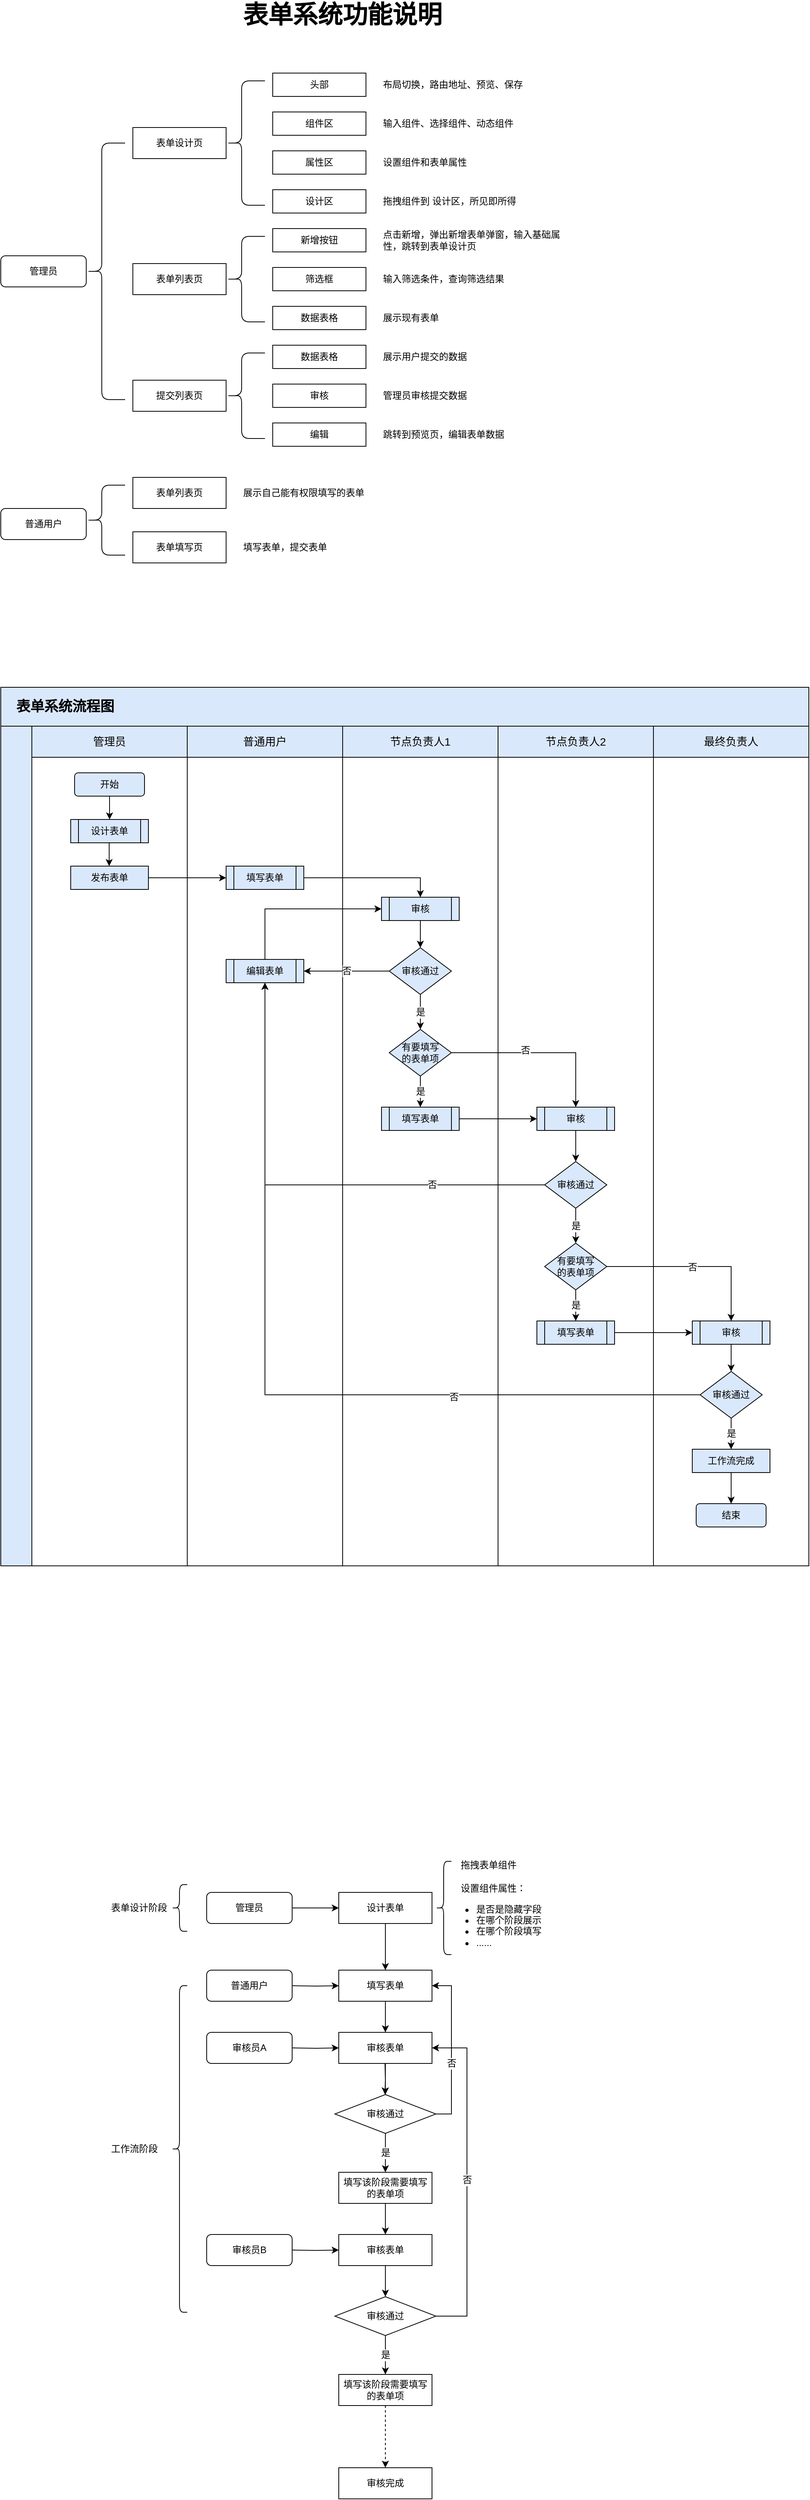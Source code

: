<mxfile version="17.4.5" type="github">
  <diagram id="kgpKYQtTHZ0yAKxKKP6v" name="Page-1">
    <mxGraphModel dx="1038" dy="547" grid="1" gridSize="10" guides="1" tooltips="1" connect="1" arrows="1" fold="1" page="1" pageScale="1" pageWidth="1100" pageHeight="1100" math="0" shadow="0">
      <root>
        <mxCell id="0" />
        <mxCell id="1" parent="0" />
        <mxCell id="IboOVLr7oUpnxhzywGf7-25" value="管理员" style="rounded=1;whiteSpace=wrap;html=1;sketch=0;" parent="1" vertex="1">
          <mxGeometry x="40" y="355" width="110" height="40" as="geometry" />
        </mxCell>
        <mxCell id="IboOVLr7oUpnxhzywGf7-26" value="" style="shape=curlyBracket;whiteSpace=wrap;html=1;rounded=1;sketch=0;size=0.4;" parent="1" vertex="1">
          <mxGeometry x="150" y="210" width="50" height="330" as="geometry" />
        </mxCell>
        <mxCell id="IboOVLr7oUpnxhzywGf7-28" value="表单设计页" style="rounded=0;whiteSpace=wrap;html=1;sketch=0;" parent="1" vertex="1">
          <mxGeometry x="210" y="190" width="120" height="40" as="geometry" />
        </mxCell>
        <mxCell id="IboOVLr7oUpnxhzywGf7-31" value="" style="shape=curlyBracket;whiteSpace=wrap;html=1;rounded=1;sketch=0;size=0.4;" parent="1" vertex="1">
          <mxGeometry x="330" y="130" width="50" height="160" as="geometry" />
        </mxCell>
        <mxCell id="IboOVLr7oUpnxhzywGf7-35" value="头部" style="rounded=0;whiteSpace=wrap;html=1;sketch=0;" parent="1" vertex="1">
          <mxGeometry x="390" y="120" width="120" height="30" as="geometry" />
        </mxCell>
        <mxCell id="IboOVLr7oUpnxhzywGf7-36" value="组件区" style="rounded=0;whiteSpace=wrap;html=1;sketch=0;" parent="1" vertex="1">
          <mxGeometry x="390" y="170" width="120" height="30" as="geometry" />
        </mxCell>
        <mxCell id="IboOVLr7oUpnxhzywGf7-37" value="属性区" style="rounded=0;whiteSpace=wrap;html=1;sketch=0;" parent="1" vertex="1">
          <mxGeometry x="390" y="220" width="120" height="30" as="geometry" />
        </mxCell>
        <mxCell id="IboOVLr7oUpnxhzywGf7-38" value="设计区" style="rounded=0;whiteSpace=wrap;html=1;sketch=0;" parent="1" vertex="1">
          <mxGeometry x="390" y="270" width="120" height="30" as="geometry" />
        </mxCell>
        <mxCell id="IboOVLr7oUpnxhzywGf7-39" value="布局切换，路由地址、预览、保存" style="text;html=1;strokeColor=none;fillColor=none;align=left;verticalAlign=middle;whiteSpace=wrap;rounded=0;sketch=0;" parent="1" vertex="1">
          <mxGeometry x="530" y="120" width="250" height="30" as="geometry" />
        </mxCell>
        <mxCell id="IboOVLr7oUpnxhzywGf7-40" value="输入组件、选择组件、动态组件" style="text;html=1;strokeColor=none;fillColor=none;align=left;verticalAlign=middle;whiteSpace=wrap;rounded=0;sketch=0;" parent="1" vertex="1">
          <mxGeometry x="530" y="170" width="250" height="30" as="geometry" />
        </mxCell>
        <mxCell id="IboOVLr7oUpnxhzywGf7-41" value="设置组件和表单属性" style="text;html=1;strokeColor=none;fillColor=none;align=left;verticalAlign=middle;whiteSpace=wrap;rounded=0;sketch=0;" parent="1" vertex="1">
          <mxGeometry x="530" y="220" width="250" height="30" as="geometry" />
        </mxCell>
        <mxCell id="IboOVLr7oUpnxhzywGf7-42" value="拖拽组件到 设计区，所见即所得" style="text;html=1;strokeColor=none;fillColor=none;align=left;verticalAlign=middle;whiteSpace=wrap;rounded=0;sketch=0;" parent="1" vertex="1">
          <mxGeometry x="530" y="270" width="250" height="30" as="geometry" />
        </mxCell>
        <mxCell id="IboOVLr7oUpnxhzywGf7-43" value="表单列表页" style="rounded=0;whiteSpace=wrap;html=1;sketch=0;" parent="1" vertex="1">
          <mxGeometry x="210" y="365" width="120" height="40" as="geometry" />
        </mxCell>
        <mxCell id="IboOVLr7oUpnxhzywGf7-44" value="" style="shape=curlyBracket;whiteSpace=wrap;html=1;rounded=1;sketch=0;size=0.4;" parent="1" vertex="1">
          <mxGeometry x="330" y="330" width="50" height="110" as="geometry" />
        </mxCell>
        <mxCell id="IboOVLr7oUpnxhzywGf7-45" value="新增按钮" style="rounded=0;whiteSpace=wrap;html=1;sketch=0;" parent="1" vertex="1">
          <mxGeometry x="390" y="320" width="120" height="30" as="geometry" />
        </mxCell>
        <mxCell id="IboOVLr7oUpnxhzywGf7-46" value="筛选框" style="rounded=0;whiteSpace=wrap;html=1;sketch=0;" parent="1" vertex="1">
          <mxGeometry x="390" y="370" width="120" height="30" as="geometry" />
        </mxCell>
        <mxCell id="IboOVLr7oUpnxhzywGf7-47" value="数据表格" style="rounded=0;whiteSpace=wrap;html=1;sketch=0;" parent="1" vertex="1">
          <mxGeometry x="390" y="420" width="120" height="30" as="geometry" />
        </mxCell>
        <mxCell id="IboOVLr7oUpnxhzywGf7-50" value="点击新增，弹出新增表单弹窗，输入基础属性，跳转到表单设计页" style="text;html=1;strokeColor=none;fillColor=none;align=left;verticalAlign=middle;whiteSpace=wrap;rounded=0;sketch=0;" parent="1" vertex="1">
          <mxGeometry x="530" y="320" width="250" height="30" as="geometry" />
        </mxCell>
        <mxCell id="IboOVLr7oUpnxhzywGf7-51" value="输入筛选条件，查询筛选结果" style="text;html=1;strokeColor=none;fillColor=none;align=left;verticalAlign=middle;whiteSpace=wrap;rounded=0;sketch=0;" parent="1" vertex="1">
          <mxGeometry x="530" y="370" width="250" height="30" as="geometry" />
        </mxCell>
        <mxCell id="IboOVLr7oUpnxhzywGf7-52" value="展示现有表单" style="text;html=1;strokeColor=none;fillColor=none;align=left;verticalAlign=middle;whiteSpace=wrap;rounded=0;sketch=0;" parent="1" vertex="1">
          <mxGeometry x="530" y="420" width="250" height="30" as="geometry" />
        </mxCell>
        <mxCell id="IboOVLr7oUpnxhzywGf7-53" value="提交列表页" style="rounded=0;whiteSpace=wrap;html=1;sketch=0;" parent="1" vertex="1">
          <mxGeometry x="210" y="515" width="120" height="40" as="geometry" />
        </mxCell>
        <mxCell id="IboOVLr7oUpnxhzywGf7-54" value="" style="shape=curlyBracket;whiteSpace=wrap;html=1;rounded=1;sketch=0;size=0.4;" parent="1" vertex="1">
          <mxGeometry x="330" y="480" width="50" height="110" as="geometry" />
        </mxCell>
        <mxCell id="IboOVLr7oUpnxhzywGf7-55" value="数据表格" style="rounded=0;whiteSpace=wrap;html=1;sketch=0;" parent="1" vertex="1">
          <mxGeometry x="390" y="470" width="120" height="30" as="geometry" />
        </mxCell>
        <mxCell id="IboOVLr7oUpnxhzywGf7-56" value="审核" style="rounded=0;whiteSpace=wrap;html=1;sketch=0;" parent="1" vertex="1">
          <mxGeometry x="390" y="520" width="120" height="30" as="geometry" />
        </mxCell>
        <mxCell id="IboOVLr7oUpnxhzywGf7-57" value="编辑" style="rounded=0;whiteSpace=wrap;html=1;sketch=0;" parent="1" vertex="1">
          <mxGeometry x="390" y="570" width="120" height="30" as="geometry" />
        </mxCell>
        <mxCell id="IboOVLr7oUpnxhzywGf7-59" value="展示用户提交的数据" style="text;html=1;strokeColor=none;fillColor=none;align=left;verticalAlign=middle;whiteSpace=wrap;rounded=0;sketch=0;" parent="1" vertex="1">
          <mxGeometry x="530" y="470" width="250" height="30" as="geometry" />
        </mxCell>
        <mxCell id="IboOVLr7oUpnxhzywGf7-60" value="管理员审核提交数据" style="text;html=1;strokeColor=none;fillColor=none;align=left;verticalAlign=middle;whiteSpace=wrap;rounded=0;sketch=0;" parent="1" vertex="1">
          <mxGeometry x="530" y="520" width="250" height="30" as="geometry" />
        </mxCell>
        <mxCell id="IboOVLr7oUpnxhzywGf7-61" value="跳转到预览页，编辑表单数据" style="text;html=1;strokeColor=none;fillColor=none;align=left;verticalAlign=middle;whiteSpace=wrap;rounded=0;sketch=0;" parent="1" vertex="1">
          <mxGeometry x="530" y="570" width="250" height="30" as="geometry" />
        </mxCell>
        <mxCell id="IboOVLr7oUpnxhzywGf7-64" value="普通用户" style="rounded=1;whiteSpace=wrap;html=1;sketch=0;" parent="1" vertex="1">
          <mxGeometry x="40" y="680" width="110" height="40" as="geometry" />
        </mxCell>
        <mxCell id="IboOVLr7oUpnxhzywGf7-65" value="" style="shape=curlyBracket;whiteSpace=wrap;html=1;rounded=1;sketch=0;size=0.4;" parent="1" vertex="1">
          <mxGeometry x="150" y="650" width="50" height="90" as="geometry" />
        </mxCell>
        <mxCell id="IboOVLr7oUpnxhzywGf7-66" value="表单列表页" style="rounded=0;whiteSpace=wrap;html=1;sketch=0;" parent="1" vertex="1">
          <mxGeometry x="210" y="640" width="120" height="40" as="geometry" />
        </mxCell>
        <mxCell id="IboOVLr7oUpnxhzywGf7-72" value="展示自己能有权限填写的表单" style="text;html=1;strokeColor=none;fillColor=none;align=left;verticalAlign=middle;whiteSpace=wrap;rounded=0;sketch=0;" parent="1" vertex="1">
          <mxGeometry x="350" y="645" width="250" height="30" as="geometry" />
        </mxCell>
        <mxCell id="IboOVLr7oUpnxhzywGf7-76" value="表单填写页" style="rounded=0;whiteSpace=wrap;html=1;sketch=0;" parent="1" vertex="1">
          <mxGeometry x="210" y="710" width="120" height="40" as="geometry" />
        </mxCell>
        <mxCell id="IboOVLr7oUpnxhzywGf7-83" value="填写表单，提交表单" style="text;html=1;strokeColor=none;fillColor=none;align=left;verticalAlign=middle;whiteSpace=wrap;rounded=0;sketch=0;" parent="1" vertex="1">
          <mxGeometry x="350" y="715" width="250" height="30" as="geometry" />
        </mxCell>
        <mxCell id="l4G0WWd9K2WXSb8Dgo5U-1" value="表单系统功能说明" style="text;html=1;strokeColor=none;fillColor=none;align=center;verticalAlign=middle;whiteSpace=wrap;rounded=0;fontSize=32;fontStyle=1" vertex="1" parent="1">
          <mxGeometry x="240" y="30" width="480" height="30" as="geometry" />
        </mxCell>
        <mxCell id="l4G0WWd9K2WXSb8Dgo5U-8" style="edgeStyle=orthogonalEdgeStyle;rounded=0;orthogonalLoop=1;jettySize=auto;html=1;entryX=0;entryY=0.5;entryDx=0;entryDy=0;fontSize=12;" edge="1" parent="1" source="l4G0WWd9K2WXSb8Dgo5U-3" target="l4G0WWd9K2WXSb8Dgo5U-7">
          <mxGeometry relative="1" as="geometry" />
        </mxCell>
        <mxCell id="l4G0WWd9K2WXSb8Dgo5U-3" value="管理员" style="rounded=1;whiteSpace=wrap;html=1;sketch=0;" vertex="1" parent="1">
          <mxGeometry x="305" y="2460" width="110" height="40" as="geometry" />
        </mxCell>
        <mxCell id="l4G0WWd9K2WXSb8Dgo5U-13" style="edgeStyle=orthogonalEdgeStyle;rounded=0;orthogonalLoop=1;jettySize=auto;html=1;entryX=0.5;entryY=0;entryDx=0;entryDy=0;fontSize=12;" edge="1" parent="1" source="l4G0WWd9K2WXSb8Dgo5U-7" target="l4G0WWd9K2WXSb8Dgo5U-12">
          <mxGeometry relative="1" as="geometry" />
        </mxCell>
        <mxCell id="l4G0WWd9K2WXSb8Dgo5U-7" value="&lt;span style=&quot;font-size: 12px; line-height: 1.2;&quot;&gt;设计表单&lt;/span&gt;" style="rounded=0;whiteSpace=wrap;html=1;fontSize=12;" vertex="1" parent="1">
          <mxGeometry x="475" y="2460" width="120" height="40" as="geometry" />
        </mxCell>
        <mxCell id="l4G0WWd9K2WXSb8Dgo5U-9" value="普通用户" style="rounded=1;whiteSpace=wrap;html=1;sketch=0;" vertex="1" parent="1">
          <mxGeometry x="305" y="2560" width="110" height="40" as="geometry" />
        </mxCell>
        <mxCell id="l4G0WWd9K2WXSb8Dgo5U-11" style="edgeStyle=orthogonalEdgeStyle;rounded=0;orthogonalLoop=1;jettySize=auto;html=1;entryX=0;entryY=0.5;entryDx=0;entryDy=0;fontSize=12;" edge="1" parent="1" target="l4G0WWd9K2WXSb8Dgo5U-12">
          <mxGeometry relative="1" as="geometry">
            <mxPoint x="415" y="2580" as="sourcePoint" />
          </mxGeometry>
        </mxCell>
        <mxCell id="l4G0WWd9K2WXSb8Dgo5U-12" value="&lt;span style=&quot;font-size: 12px ; line-height: 1.2&quot;&gt;填写表单&lt;/span&gt;" style="rounded=0;whiteSpace=wrap;html=1;fontSize=12;" vertex="1" parent="1">
          <mxGeometry x="475" y="2560" width="120" height="40" as="geometry" />
        </mxCell>
        <mxCell id="l4G0WWd9K2WXSb8Dgo5U-15" value="审核员A" style="rounded=1;whiteSpace=wrap;html=1;sketch=0;" vertex="1" parent="1">
          <mxGeometry x="305" y="2640" width="110" height="40" as="geometry" />
        </mxCell>
        <mxCell id="l4G0WWd9K2WXSb8Dgo5U-19" style="edgeStyle=orthogonalEdgeStyle;rounded=0;orthogonalLoop=1;jettySize=auto;html=1;entryX=0.5;entryY=0;entryDx=0;entryDy=0;fontSize=12;exitX=0.5;exitY=1;exitDx=0;exitDy=0;" edge="1" parent="1" target="l4G0WWd9K2WXSb8Dgo5U-21" source="l4G0WWd9K2WXSb8Dgo5U-12">
          <mxGeometry relative="1" as="geometry">
            <mxPoint x="535" y="2630" as="sourcePoint" />
          </mxGeometry>
        </mxCell>
        <mxCell id="l4G0WWd9K2WXSb8Dgo5U-20" style="edgeStyle=orthogonalEdgeStyle;rounded=0;orthogonalLoop=1;jettySize=auto;html=1;entryX=0;entryY=0.5;entryDx=0;entryDy=0;fontSize=12;" edge="1" parent="1" target="l4G0WWd9K2WXSb8Dgo5U-21">
          <mxGeometry relative="1" as="geometry">
            <mxPoint x="415" y="2660" as="sourcePoint" />
          </mxGeometry>
        </mxCell>
        <mxCell id="l4G0WWd9K2WXSb8Dgo5U-40" style="edgeStyle=orthogonalEdgeStyle;rounded=0;sketch=0;jumpStyle=none;orthogonalLoop=1;jettySize=auto;html=1;exitX=0.5;exitY=1;exitDx=0;exitDy=0;entryX=0.5;entryY=0;entryDx=0;entryDy=0;shadow=0;fontSize=12;" edge="1" parent="1" source="l4G0WWd9K2WXSb8Dgo5U-21" target="l4G0WWd9K2WXSb8Dgo5U-39">
          <mxGeometry relative="1" as="geometry" />
        </mxCell>
        <mxCell id="l4G0WWd9K2WXSb8Dgo5U-21" value="&lt;span style=&quot;font-size: 12px ; line-height: 1.2&quot;&gt;审核表单&lt;/span&gt;" style="rounded=0;whiteSpace=wrap;html=1;fontSize=12;" vertex="1" parent="1">
          <mxGeometry x="475" y="2640" width="120" height="40" as="geometry" />
        </mxCell>
        <mxCell id="l4G0WWd9K2WXSb8Dgo5U-22" value="审核员B" style="rounded=1;whiteSpace=wrap;html=1;sketch=0;" vertex="1" parent="1">
          <mxGeometry x="305" y="2900" width="110" height="40" as="geometry" />
        </mxCell>
        <mxCell id="l4G0WWd9K2WXSb8Dgo5U-24" style="edgeStyle=orthogonalEdgeStyle;rounded=0;orthogonalLoop=1;jettySize=auto;html=1;entryX=0;entryY=0.5;entryDx=0;entryDy=0;fontSize=12;" edge="1" parent="1" target="l4G0WWd9K2WXSb8Dgo5U-25">
          <mxGeometry relative="1" as="geometry">
            <mxPoint x="415" y="2920" as="sourcePoint" />
          </mxGeometry>
        </mxCell>
        <mxCell id="l4G0WWd9K2WXSb8Dgo5U-26" style="edgeStyle=orthogonalEdgeStyle;orthogonalLoop=1;jettySize=auto;html=1;fontSize=12;jumpStyle=none;rounded=0;sketch=0;shadow=0;dashed=1;exitX=0.5;exitY=1;exitDx=0;exitDy=0;" edge="1" parent="1" source="l4G0WWd9K2WXSb8Dgo5U-57">
          <mxGeometry relative="1" as="geometry">
            <mxPoint x="535" y="3200" as="targetPoint" />
            <mxPoint x="535" y="3120" as="sourcePoint" />
          </mxGeometry>
        </mxCell>
        <mxCell id="l4G0WWd9K2WXSb8Dgo5U-25" value="&lt;span style=&quot;font-size: 12px ; line-height: 1.2&quot;&gt;审核表单&lt;/span&gt;" style="rounded=0;whiteSpace=wrap;html=1;fontSize=12;" vertex="1" parent="1">
          <mxGeometry x="475" y="2900" width="120" height="40" as="geometry" />
        </mxCell>
        <mxCell id="l4G0WWd9K2WXSb8Dgo5U-27" value="审核完成" style="rounded=0;whiteSpace=wrap;html=1;fontSize=12;" vertex="1" parent="1">
          <mxGeometry x="475" y="3200" width="120" height="40" as="geometry" />
        </mxCell>
        <mxCell id="l4G0WWd9K2WXSb8Dgo5U-29" value="" style="shape=curlyBracket;whiteSpace=wrap;html=1;rounded=1;fontSize=12;" vertex="1" parent="1">
          <mxGeometry x="600" y="2420" width="20" height="120" as="geometry" />
        </mxCell>
        <mxCell id="l4G0WWd9K2WXSb8Dgo5U-30" value="拖拽表单组件" style="text;html=1;strokeColor=none;fillColor=none;align=left;verticalAlign=middle;whiteSpace=wrap;rounded=0;fontSize=12;" vertex="1" parent="1">
          <mxGeometry x="630" y="2410" width="110" height="30" as="geometry" />
        </mxCell>
        <mxCell id="l4G0WWd9K2WXSb8Dgo5U-31" value="设置组件属性：" style="text;html=1;strokeColor=none;fillColor=none;align=left;verticalAlign=middle;whiteSpace=wrap;rounded=0;fontSize=12;" vertex="1" parent="1">
          <mxGeometry x="630" y="2440" width="110" height="30" as="geometry" />
        </mxCell>
        <mxCell id="l4G0WWd9K2WXSb8Dgo5U-32" value="&lt;ul&gt;&lt;li&gt;是否是隐藏字段&lt;/li&gt;&lt;li&gt;在哪个阶段展示&lt;/li&gt;&lt;li&gt;在哪个阶段填写&lt;/li&gt;&lt;li&gt;......&lt;/li&gt;&lt;/ul&gt;" style="text;strokeColor=none;fillColor=none;html=1;whiteSpace=wrap;verticalAlign=middle;overflow=hidden;fontSize=12;align=left;" vertex="1" parent="1">
          <mxGeometry x="610" y="2460" width="140" height="80" as="geometry" />
        </mxCell>
        <mxCell id="l4G0WWd9K2WXSb8Dgo5U-33" value="" style="shape=curlyBracket;whiteSpace=wrap;html=1;rounded=1;fontSize=12;" vertex="1" parent="1">
          <mxGeometry x="260" y="2450" width="20" height="60" as="geometry" />
        </mxCell>
        <mxCell id="l4G0WWd9K2WXSb8Dgo5U-34" value="表单设计阶段" style="text;html=1;strokeColor=none;fillColor=none;align=left;verticalAlign=middle;whiteSpace=wrap;rounded=0;fontSize=12;" vertex="1" parent="1">
          <mxGeometry x="180" y="2465" width="90" height="30" as="geometry" />
        </mxCell>
        <mxCell id="l4G0WWd9K2WXSb8Dgo5U-35" value="" style="shape=curlyBracket;whiteSpace=wrap;html=1;rounded=1;fontSize=12;" vertex="1" parent="1">
          <mxGeometry x="260" y="2580" width="20" height="420" as="geometry" />
        </mxCell>
        <mxCell id="l4G0WWd9K2WXSb8Dgo5U-37" value="工作流阶段" style="text;html=1;strokeColor=none;fillColor=none;align=left;verticalAlign=middle;whiteSpace=wrap;rounded=0;fontSize=12;" vertex="1" parent="1">
          <mxGeometry x="180" y="2775" width="90" height="30" as="geometry" />
        </mxCell>
        <mxCell id="l4G0WWd9K2WXSb8Dgo5U-52" value="是" style="edgeStyle=orthogonalEdgeStyle;rounded=0;sketch=0;jumpStyle=none;orthogonalLoop=1;jettySize=auto;html=1;exitX=0.5;exitY=1;exitDx=0;exitDy=0;entryX=0.5;entryY=0;entryDx=0;entryDy=0;shadow=0;fontSize=12;" edge="1" parent="1" source="l4G0WWd9K2WXSb8Dgo5U-39" target="l4G0WWd9K2WXSb8Dgo5U-43">
          <mxGeometry relative="1" as="geometry" />
        </mxCell>
        <mxCell id="l4G0WWd9K2WXSb8Dgo5U-39" value="审核通过" style="rhombus;whiteSpace=wrap;html=1;fontSize=12;" vertex="1" parent="1">
          <mxGeometry x="470" y="2720" width="130" height="50" as="geometry" />
        </mxCell>
        <mxCell id="l4G0WWd9K2WXSb8Dgo5U-60" style="edgeStyle=orthogonalEdgeStyle;rounded=0;sketch=0;jumpStyle=none;orthogonalLoop=1;jettySize=auto;html=1;entryX=0.5;entryY=0;entryDx=0;entryDy=0;shadow=0;fontSize=12;" edge="1" parent="1" source="l4G0WWd9K2WXSb8Dgo5U-43" target="l4G0WWd9K2WXSb8Dgo5U-25">
          <mxGeometry relative="1" as="geometry" />
        </mxCell>
        <mxCell id="l4G0WWd9K2WXSb8Dgo5U-43" value="&lt;span style=&quot;font-size: 12px ; line-height: 1.2&quot;&gt;填写该阶段需要填写的表单项&lt;/span&gt;" style="rounded=0;whiteSpace=wrap;html=1;fontSize=12;" vertex="1" parent="1">
          <mxGeometry x="475" y="2820" width="120" height="40" as="geometry" />
        </mxCell>
        <mxCell id="l4G0WWd9K2WXSb8Dgo5U-53" value="否" style="edgeStyle=orthogonalEdgeStyle;rounded=0;sketch=0;jumpStyle=none;orthogonalLoop=1;jettySize=auto;html=1;exitX=1;exitY=0.5;exitDx=0;exitDy=0;entryX=1;entryY=0.5;entryDx=0;entryDy=0;shadow=0;fontSize=12;" edge="1" parent="1" source="l4G0WWd9K2WXSb8Dgo5U-39" target="l4G0WWd9K2WXSb8Dgo5U-12">
          <mxGeometry x="-0.191" relative="1" as="geometry">
            <mxPoint x="629" y="2740" as="sourcePoint" />
            <mxPoint x="629" y="2775" as="targetPoint" />
            <mxPoint as="offset" />
          </mxGeometry>
        </mxCell>
        <mxCell id="l4G0WWd9K2WXSb8Dgo5U-54" style="edgeStyle=orthogonalEdgeStyle;rounded=0;sketch=0;jumpStyle=none;orthogonalLoop=1;jettySize=auto;html=1;exitX=0.5;exitY=1;exitDx=0;exitDy=0;entryX=0.5;entryY=0;entryDx=0;entryDy=0;shadow=0;fontSize=12;" edge="1" parent="1">
          <mxGeometry relative="1" as="geometry">
            <mxPoint x="534.5" y="2680" as="sourcePoint" />
            <mxPoint x="534.5" y="2720" as="targetPoint" />
          </mxGeometry>
        </mxCell>
        <mxCell id="l4G0WWd9K2WXSb8Dgo5U-55" value="是" style="edgeStyle=orthogonalEdgeStyle;rounded=0;sketch=0;jumpStyle=none;orthogonalLoop=1;jettySize=auto;html=1;exitX=0.5;exitY=1;exitDx=0;exitDy=0;entryX=0.5;entryY=0;entryDx=0;entryDy=0;shadow=0;fontSize=12;" edge="1" parent="1" source="l4G0WWd9K2WXSb8Dgo5U-56" target="l4G0WWd9K2WXSb8Dgo5U-57">
          <mxGeometry relative="1" as="geometry" />
        </mxCell>
        <mxCell id="l4G0WWd9K2WXSb8Dgo5U-56" value="审核通过" style="rhombus;whiteSpace=wrap;html=1;fontSize=12;" vertex="1" parent="1">
          <mxGeometry x="470" y="2980" width="130" height="50" as="geometry" />
        </mxCell>
        <mxCell id="l4G0WWd9K2WXSb8Dgo5U-57" value="&lt;span style=&quot;font-size: 12px ; line-height: 1.2&quot;&gt;填写该阶段需要填写的表单项&lt;/span&gt;" style="rounded=0;whiteSpace=wrap;html=1;fontSize=12;" vertex="1" parent="1">
          <mxGeometry x="475" y="3080" width="120" height="40" as="geometry" />
        </mxCell>
        <mxCell id="l4G0WWd9K2WXSb8Dgo5U-58" value="否" style="edgeStyle=orthogonalEdgeStyle;rounded=0;sketch=0;jumpStyle=none;orthogonalLoop=1;jettySize=auto;html=1;exitX=1;exitY=0.5;exitDx=0;exitDy=0;shadow=0;fontSize=12;entryX=1;entryY=0.5;entryDx=0;entryDy=0;" edge="1" parent="1" source="l4G0WWd9K2WXSb8Dgo5U-56" target="l4G0WWd9K2WXSb8Dgo5U-21">
          <mxGeometry relative="1" as="geometry">
            <mxPoint x="634" y="3040" as="sourcePoint" />
            <mxPoint x="620" y="2740" as="targetPoint" />
            <Array as="points">
              <mxPoint x="640" y="3005" />
              <mxPoint x="640" y="2660" />
            </Array>
          </mxGeometry>
        </mxCell>
        <mxCell id="l4G0WWd9K2WXSb8Dgo5U-59" style="edgeStyle=orthogonalEdgeStyle;rounded=0;sketch=0;jumpStyle=none;orthogonalLoop=1;jettySize=auto;html=1;exitX=0.5;exitY=1;exitDx=0;exitDy=0;entryX=0.5;entryY=0;entryDx=0;entryDy=0;shadow=0;fontSize=12;" edge="1" parent="1" source="l4G0WWd9K2WXSb8Dgo5U-25" target="l4G0WWd9K2WXSb8Dgo5U-56">
          <mxGeometry relative="1" as="geometry">
            <mxPoint x="539.5" y="2950" as="sourcePoint" />
            <mxPoint x="539.5" y="2990" as="targetPoint" />
          </mxGeometry>
        </mxCell>
        <mxCell id="l4G0WWd9K2WXSb8Dgo5U-65" value="" style="rounded=0;whiteSpace=wrap;html=1;fontSize=18;fillColor=#DAE8FC;" vertex="1" parent="1">
          <mxGeometry x="40" y="910" width="1040" height="50" as="geometry" />
        </mxCell>
        <mxCell id="l4G0WWd9K2WXSb8Dgo5U-66" value="" style="rounded=0;whiteSpace=wrap;html=1;fontSize=18;fillColor=#DAE8FC;" vertex="1" parent="1">
          <mxGeometry x="40" y="960" width="40" height="1080" as="geometry" />
        </mxCell>
        <mxCell id="l4G0WWd9K2WXSb8Dgo5U-67" value="" style="rounded=0;whiteSpace=wrap;html=1;fontSize=18;" vertex="1" parent="1">
          <mxGeometry x="80" y="960" width="200" height="1080" as="geometry" />
        </mxCell>
        <mxCell id="l4G0WWd9K2WXSb8Dgo5U-38" value="表单系统流程图" style="text;html=1;strokeColor=none;fillColor=none;align=left;verticalAlign=middle;whiteSpace=wrap;rounded=0;fontSize=18;fontStyle=1" vertex="1" parent="1">
          <mxGeometry x="58" y="920" width="480" height="30" as="geometry" />
        </mxCell>
        <mxCell id="l4G0WWd9K2WXSb8Dgo5U-72" value="" style="rounded=0;whiteSpace=wrap;html=1;fontSize=18;" vertex="1" parent="1">
          <mxGeometry x="280" y="960" width="200" height="1080" as="geometry" />
        </mxCell>
        <mxCell id="l4G0WWd9K2WXSb8Dgo5U-73" value="" style="rounded=0;whiteSpace=wrap;html=1;fontSize=18;" vertex="1" parent="1">
          <mxGeometry x="480" y="960" width="200" height="1080" as="geometry" />
        </mxCell>
        <mxCell id="l4G0WWd9K2WXSb8Dgo5U-74" value="" style="rounded=0;whiteSpace=wrap;html=1;fontSize=18;" vertex="1" parent="1">
          <mxGeometry x="680" y="960" width="200" height="1080" as="geometry" />
        </mxCell>
        <mxCell id="l4G0WWd9K2WXSb8Dgo5U-75" value="" style="rounded=0;whiteSpace=wrap;html=1;fontSize=18;" vertex="1" parent="1">
          <mxGeometry x="880" y="960" width="200" height="1080" as="geometry" />
        </mxCell>
        <mxCell id="l4G0WWd9K2WXSb8Dgo5U-76" value="&lt;font style=&quot;font-size: 14px&quot;&gt;管理员&lt;/font&gt;" style="rounded=0;whiteSpace=wrap;html=1;fontSize=14;fillColor=#DAE8FC;" vertex="1" parent="1">
          <mxGeometry x="80" y="960" width="200" height="40" as="geometry" />
        </mxCell>
        <mxCell id="l4G0WWd9K2WXSb8Dgo5U-81" value="&lt;font style=&quot;font-size: 14px&quot;&gt;普通用户&lt;/font&gt;" style="rounded=0;whiteSpace=wrap;html=1;fontSize=14;fillColor=#DAE8FC;" vertex="1" parent="1">
          <mxGeometry x="280" y="960" width="200" height="40" as="geometry" />
        </mxCell>
        <mxCell id="l4G0WWd9K2WXSb8Dgo5U-82" value="&lt;font style=&quot;font-size: 14px&quot;&gt;节点负责人1&lt;/font&gt;" style="rounded=0;whiteSpace=wrap;html=1;fontSize=14;fillColor=#DAE8FC;" vertex="1" parent="1">
          <mxGeometry x="480" y="960" width="200" height="40" as="geometry" />
        </mxCell>
        <mxCell id="l4G0WWd9K2WXSb8Dgo5U-83" value="节点负责人2" style="rounded=0;whiteSpace=wrap;html=1;fontSize=14;fillColor=#DAE8FC;" vertex="1" parent="1">
          <mxGeometry x="680" y="960" width="200" height="40" as="geometry" />
        </mxCell>
        <mxCell id="l4G0WWd9K2WXSb8Dgo5U-84" value="最终负责人" style="rounded=0;whiteSpace=wrap;html=1;fontSize=14;fillColor=#DAE8FC;" vertex="1" parent="1">
          <mxGeometry x="880" y="960" width="200" height="40" as="geometry" />
        </mxCell>
        <mxCell id="l4G0WWd9K2WXSb8Dgo5U-87" value="" style="edgeStyle=orthogonalEdgeStyle;rounded=0;sketch=0;jumpStyle=none;orthogonalLoop=1;jettySize=auto;html=1;shadow=0;fontSize=12;" edge="1" parent="1" source="l4G0WWd9K2WXSb8Dgo5U-85">
          <mxGeometry relative="1" as="geometry">
            <mxPoint x="180" y="1080" as="targetPoint" />
          </mxGeometry>
        </mxCell>
        <mxCell id="l4G0WWd9K2WXSb8Dgo5U-85" value="&lt;font style=&quot;font-size: 12px&quot;&gt;开始&lt;/font&gt;" style="rounded=1;whiteSpace=wrap;html=1;fontSize=12;fillColor=#DAE8FC;" vertex="1" parent="1">
          <mxGeometry x="135" y="1020" width="90" height="30" as="geometry" />
        </mxCell>
        <mxCell id="l4G0WWd9K2WXSb8Dgo5U-94" style="edgeStyle=orthogonalEdgeStyle;rounded=0;sketch=0;jumpStyle=none;orthogonalLoop=1;jettySize=auto;html=1;exitX=1;exitY=0.5;exitDx=0;exitDy=0;entryX=0;entryY=0.5;entryDx=0;entryDy=0;shadow=0;fontSize=12;" edge="1" parent="1" source="l4G0WWd9K2WXSb8Dgo5U-89" target="l4G0WWd9K2WXSb8Dgo5U-93">
          <mxGeometry relative="1" as="geometry" />
        </mxCell>
        <mxCell id="l4G0WWd9K2WXSb8Dgo5U-89" value="发布表单" style="rounded=0;whiteSpace=wrap;html=1;fontSize=12;fillColor=#DAE8FC;" vertex="1" parent="1">
          <mxGeometry x="130" y="1140" width="100" height="30" as="geometry" />
        </mxCell>
        <mxCell id="l4G0WWd9K2WXSb8Dgo5U-90" value="" style="edgeStyle=orthogonalEdgeStyle;rounded=0;sketch=0;jumpStyle=none;orthogonalLoop=1;jettySize=auto;html=1;shadow=0;fontSize=12;" edge="1" parent="1">
          <mxGeometry relative="1" as="geometry">
            <mxPoint x="179.5" y="1110" as="sourcePoint" />
            <mxPoint x="179.5" y="1140" as="targetPoint" />
          </mxGeometry>
        </mxCell>
        <mxCell id="l4G0WWd9K2WXSb8Dgo5U-92" value="&lt;span&gt;设计表单&lt;/span&gt;" style="shape=process;whiteSpace=wrap;html=1;backgroundOutline=1;fontSize=12;fillColor=#DAE8FC;" vertex="1" parent="1">
          <mxGeometry x="130" y="1080" width="100" height="30" as="geometry" />
        </mxCell>
        <mxCell id="l4G0WWd9K2WXSb8Dgo5U-99" style="edgeStyle=orthogonalEdgeStyle;rounded=0;sketch=0;jumpStyle=none;orthogonalLoop=1;jettySize=auto;html=1;exitX=1;exitY=0.5;exitDx=0;exitDy=0;entryX=0.5;entryY=0;entryDx=0;entryDy=0;shadow=0;fontSize=12;" edge="1" parent="1" source="l4G0WWd9K2WXSb8Dgo5U-93" target="l4G0WWd9K2WXSb8Dgo5U-95">
          <mxGeometry relative="1" as="geometry" />
        </mxCell>
        <mxCell id="l4G0WWd9K2WXSb8Dgo5U-93" value="&lt;span&gt;填写表单&lt;/span&gt;" style="shape=process;whiteSpace=wrap;html=1;backgroundOutline=1;fontSize=12;fillColor=#DAE8FC;" vertex="1" parent="1">
          <mxGeometry x="330" y="1140" width="100" height="30" as="geometry" />
        </mxCell>
        <mxCell id="l4G0WWd9K2WXSb8Dgo5U-98" style="edgeStyle=orthogonalEdgeStyle;rounded=0;sketch=0;jumpStyle=none;orthogonalLoop=1;jettySize=auto;html=1;exitX=0.5;exitY=1;exitDx=0;exitDy=0;entryX=0.5;entryY=0;entryDx=0;entryDy=0;shadow=0;fontSize=12;" edge="1" parent="1" source="l4G0WWd9K2WXSb8Dgo5U-95" target="l4G0WWd9K2WXSb8Dgo5U-97">
          <mxGeometry relative="1" as="geometry" />
        </mxCell>
        <mxCell id="l4G0WWd9K2WXSb8Dgo5U-95" value="&lt;span&gt;审核&lt;/span&gt;" style="shape=process;whiteSpace=wrap;html=1;backgroundOutline=1;fontSize=12;fillColor=#DAE8FC;" vertex="1" parent="1">
          <mxGeometry x="530" y="1180" width="100" height="30" as="geometry" />
        </mxCell>
        <mxCell id="l4G0WWd9K2WXSb8Dgo5U-101" value="否" style="edgeStyle=orthogonalEdgeStyle;rounded=0;sketch=0;jumpStyle=none;orthogonalLoop=1;jettySize=auto;html=1;exitX=0;exitY=0.5;exitDx=0;exitDy=0;entryX=1;entryY=0.5;entryDx=0;entryDy=0;shadow=0;fontSize=12;" edge="1" parent="1" source="l4G0WWd9K2WXSb8Dgo5U-97" target="l4G0WWd9K2WXSb8Dgo5U-100">
          <mxGeometry relative="1" as="geometry" />
        </mxCell>
        <mxCell id="l4G0WWd9K2WXSb8Dgo5U-104" value="是" style="edgeStyle=orthogonalEdgeStyle;rounded=0;sketch=0;jumpStyle=none;orthogonalLoop=1;jettySize=auto;html=1;exitX=0.5;exitY=1;exitDx=0;exitDy=0;entryX=0.5;entryY=0;entryDx=0;entryDy=0;shadow=0;fontSize=12;" edge="1" parent="1" source="l4G0WWd9K2WXSb8Dgo5U-97" target="l4G0WWd9K2WXSb8Dgo5U-103">
          <mxGeometry relative="1" as="geometry" />
        </mxCell>
        <mxCell id="l4G0WWd9K2WXSb8Dgo5U-97" value="审核通过" style="rhombus;whiteSpace=wrap;html=1;fontSize=12;fillColor=#DAE8FC;" vertex="1" parent="1">
          <mxGeometry x="540" y="1245" width="80" height="60" as="geometry" />
        </mxCell>
        <mxCell id="l4G0WWd9K2WXSb8Dgo5U-102" style="edgeStyle=orthogonalEdgeStyle;rounded=0;sketch=0;jumpStyle=none;orthogonalLoop=1;jettySize=auto;html=1;exitX=0.5;exitY=0;exitDx=0;exitDy=0;entryX=0;entryY=0.5;entryDx=0;entryDy=0;shadow=0;fontSize=12;" edge="1" parent="1" source="l4G0WWd9K2WXSb8Dgo5U-100" target="l4G0WWd9K2WXSb8Dgo5U-95">
          <mxGeometry relative="1" as="geometry" />
        </mxCell>
        <mxCell id="l4G0WWd9K2WXSb8Dgo5U-100" value="&lt;span&gt;编辑表单&lt;/span&gt;" style="shape=process;whiteSpace=wrap;html=1;backgroundOutline=1;fontSize=12;fillColor=#DAE8FC;" vertex="1" parent="1">
          <mxGeometry x="330" y="1260" width="100" height="30" as="geometry" />
        </mxCell>
        <mxCell id="l4G0WWd9K2WXSb8Dgo5U-106" value="是" style="edgeStyle=orthogonalEdgeStyle;rounded=0;sketch=0;jumpStyle=none;orthogonalLoop=1;jettySize=auto;html=1;exitX=0.5;exitY=1;exitDx=0;exitDy=0;entryX=0.5;entryY=0;entryDx=0;entryDy=0;shadow=0;fontSize=12;" edge="1" parent="1" source="l4G0WWd9K2WXSb8Dgo5U-103" target="l4G0WWd9K2WXSb8Dgo5U-105">
          <mxGeometry relative="1" as="geometry" />
        </mxCell>
        <mxCell id="l4G0WWd9K2WXSb8Dgo5U-110" style="edgeStyle=orthogonalEdgeStyle;rounded=0;sketch=0;jumpStyle=none;orthogonalLoop=1;jettySize=auto;html=1;exitX=1;exitY=0.5;exitDx=0;exitDy=0;entryX=0.5;entryY=0;entryDx=0;entryDy=0;shadow=0;fontSize=12;" edge="1" parent="1" source="l4G0WWd9K2WXSb8Dgo5U-103" target="l4G0WWd9K2WXSb8Dgo5U-108">
          <mxGeometry relative="1" as="geometry" />
        </mxCell>
        <mxCell id="l4G0WWd9K2WXSb8Dgo5U-111" value="否" style="edgeLabel;html=1;align=center;verticalAlign=middle;resizable=0;points=[];fontSize=12;" vertex="1" connectable="0" parent="l4G0WWd9K2WXSb8Dgo5U-110">
          <mxGeometry x="-0.179" y="3" relative="1" as="geometry">
            <mxPoint as="offset" />
          </mxGeometry>
        </mxCell>
        <mxCell id="l4G0WWd9K2WXSb8Dgo5U-103" value="有要填写&lt;br&gt;的表单项" style="rhombus;whiteSpace=wrap;html=1;fontSize=12;fillColor=#DAE8FC;" vertex="1" parent="1">
          <mxGeometry x="540" y="1350" width="80" height="60" as="geometry" />
        </mxCell>
        <mxCell id="l4G0WWd9K2WXSb8Dgo5U-109" style="edgeStyle=orthogonalEdgeStyle;rounded=0;sketch=0;jumpStyle=none;orthogonalLoop=1;jettySize=auto;html=1;exitX=1;exitY=0.5;exitDx=0;exitDy=0;entryX=0;entryY=0.5;entryDx=0;entryDy=0;shadow=0;fontSize=12;" edge="1" parent="1" source="l4G0WWd9K2WXSb8Dgo5U-105" target="l4G0WWd9K2WXSb8Dgo5U-108">
          <mxGeometry relative="1" as="geometry" />
        </mxCell>
        <mxCell id="l4G0WWd9K2WXSb8Dgo5U-105" value="&lt;span&gt;填写表单&lt;/span&gt;" style="shape=process;whiteSpace=wrap;html=1;backgroundOutline=1;fontSize=12;fillColor=#DAE8FC;" vertex="1" parent="1">
          <mxGeometry x="530" y="1450" width="100" height="30" as="geometry" />
        </mxCell>
        <mxCell id="l4G0WWd9K2WXSb8Dgo5U-115" style="edgeStyle=orthogonalEdgeStyle;rounded=0;sketch=0;jumpStyle=none;orthogonalLoop=1;jettySize=auto;html=1;exitX=0.5;exitY=1;exitDx=0;exitDy=0;entryX=0.5;entryY=0;entryDx=0;entryDy=0;shadow=0;fontSize=12;" edge="1" parent="1" source="l4G0WWd9K2WXSb8Dgo5U-108" target="l4G0WWd9K2WXSb8Dgo5U-112">
          <mxGeometry relative="1" as="geometry" />
        </mxCell>
        <mxCell id="l4G0WWd9K2WXSb8Dgo5U-108" value="&lt;span&gt;审核&lt;/span&gt;" style="shape=process;whiteSpace=wrap;html=1;backgroundOutline=1;fontSize=12;fillColor=#DAE8FC;" vertex="1" parent="1">
          <mxGeometry x="730" y="1450" width="100" height="30" as="geometry" />
        </mxCell>
        <mxCell id="l4G0WWd9K2WXSb8Dgo5U-116" value="是" style="edgeStyle=orthogonalEdgeStyle;rounded=0;sketch=0;jumpStyle=none;orthogonalLoop=1;jettySize=auto;html=1;exitX=0.5;exitY=1;exitDx=0;exitDy=0;entryX=0.5;entryY=0;entryDx=0;entryDy=0;shadow=0;fontSize=12;" edge="1" parent="1" source="l4G0WWd9K2WXSb8Dgo5U-112" target="l4G0WWd9K2WXSb8Dgo5U-113">
          <mxGeometry relative="1" as="geometry" />
        </mxCell>
        <mxCell id="l4G0WWd9K2WXSb8Dgo5U-118" style="edgeStyle=orthogonalEdgeStyle;rounded=0;sketch=0;jumpStyle=none;orthogonalLoop=1;jettySize=auto;html=1;exitX=0;exitY=0.5;exitDx=0;exitDy=0;entryX=0.5;entryY=1;entryDx=0;entryDy=0;shadow=0;fontSize=12;" edge="1" parent="1" source="l4G0WWd9K2WXSb8Dgo5U-112" target="l4G0WWd9K2WXSb8Dgo5U-100">
          <mxGeometry relative="1" as="geometry" />
        </mxCell>
        <mxCell id="l4G0WWd9K2WXSb8Dgo5U-119" value="否" style="edgeLabel;html=1;align=center;verticalAlign=middle;resizable=0;points=[];fontSize=12;" vertex="1" connectable="0" parent="l4G0WWd9K2WXSb8Dgo5U-118">
          <mxGeometry x="-0.533" relative="1" as="geometry">
            <mxPoint as="offset" />
          </mxGeometry>
        </mxCell>
        <mxCell id="l4G0WWd9K2WXSb8Dgo5U-112" value="审核通过" style="rhombus;whiteSpace=wrap;html=1;fontSize=12;fillColor=#DAE8FC;" vertex="1" parent="1">
          <mxGeometry x="740" y="1520" width="80" height="60" as="geometry" />
        </mxCell>
        <mxCell id="l4G0WWd9K2WXSb8Dgo5U-117" value="是" style="edgeStyle=orthogonalEdgeStyle;rounded=0;sketch=0;jumpStyle=none;orthogonalLoop=1;jettySize=auto;html=1;exitX=0.5;exitY=1;exitDx=0;exitDy=0;entryX=0.5;entryY=0;entryDx=0;entryDy=0;shadow=0;fontSize=12;" edge="1" parent="1" source="l4G0WWd9K2WXSb8Dgo5U-113" target="l4G0WWd9K2WXSb8Dgo5U-114">
          <mxGeometry relative="1" as="geometry" />
        </mxCell>
        <mxCell id="l4G0WWd9K2WXSb8Dgo5U-128" style="edgeStyle=orthogonalEdgeStyle;rounded=0;sketch=0;jumpStyle=none;orthogonalLoop=1;jettySize=auto;html=1;exitX=1;exitY=0.5;exitDx=0;exitDy=0;entryX=0.5;entryY=0;entryDx=0;entryDy=0;shadow=0;fontSize=12;" edge="1" parent="1" source="l4G0WWd9K2WXSb8Dgo5U-113" target="l4G0WWd9K2WXSb8Dgo5U-120">
          <mxGeometry relative="1" as="geometry" />
        </mxCell>
        <mxCell id="l4G0WWd9K2WXSb8Dgo5U-129" value="否" style="edgeLabel;html=1;align=center;verticalAlign=middle;resizable=0;points=[];fontSize=12;" vertex="1" connectable="0" parent="l4G0WWd9K2WXSb8Dgo5U-128">
          <mxGeometry x="-0.043" y="-1" relative="1" as="geometry">
            <mxPoint as="offset" />
          </mxGeometry>
        </mxCell>
        <mxCell id="l4G0WWd9K2WXSb8Dgo5U-113" value="有要填写&lt;br&gt;的表单项" style="rhombus;whiteSpace=wrap;html=1;fontSize=12;fillColor=#DAE8FC;" vertex="1" parent="1">
          <mxGeometry x="740" y="1625" width="80" height="60" as="geometry" />
        </mxCell>
        <mxCell id="l4G0WWd9K2WXSb8Dgo5U-127" style="edgeStyle=orthogonalEdgeStyle;rounded=0;sketch=0;jumpStyle=none;orthogonalLoop=1;jettySize=auto;html=1;exitX=1;exitY=0.5;exitDx=0;exitDy=0;entryX=0;entryY=0.5;entryDx=0;entryDy=0;shadow=0;fontSize=12;" edge="1" parent="1" source="l4G0WWd9K2WXSb8Dgo5U-114" target="l4G0WWd9K2WXSb8Dgo5U-120">
          <mxGeometry relative="1" as="geometry" />
        </mxCell>
        <mxCell id="l4G0WWd9K2WXSb8Dgo5U-114" value="&lt;span&gt;填写表单&lt;/span&gt;" style="shape=process;whiteSpace=wrap;html=1;backgroundOutline=1;fontSize=12;fillColor=#DAE8FC;" vertex="1" parent="1">
          <mxGeometry x="730" y="1725" width="100" height="30" as="geometry" />
        </mxCell>
        <mxCell id="l4G0WWd9K2WXSb8Dgo5U-126" style="edgeStyle=orthogonalEdgeStyle;rounded=0;sketch=0;jumpStyle=none;orthogonalLoop=1;jettySize=auto;html=1;exitX=0.5;exitY=1;exitDx=0;exitDy=0;entryX=0.5;entryY=0;entryDx=0;entryDy=0;shadow=0;fontSize=12;" edge="1" parent="1" source="l4G0WWd9K2WXSb8Dgo5U-120" target="l4G0WWd9K2WXSb8Dgo5U-121">
          <mxGeometry relative="1" as="geometry" />
        </mxCell>
        <mxCell id="l4G0WWd9K2WXSb8Dgo5U-120" value="审核" style="shape=process;whiteSpace=wrap;html=1;backgroundOutline=1;fontSize=12;fillColor=#DAE8FC;" vertex="1" parent="1">
          <mxGeometry x="930" y="1725" width="100" height="30" as="geometry" />
        </mxCell>
        <mxCell id="l4G0WWd9K2WXSb8Dgo5U-122" style="edgeStyle=orthogonalEdgeStyle;rounded=0;sketch=0;jumpStyle=none;orthogonalLoop=1;jettySize=auto;html=1;exitX=0;exitY=0.5;exitDx=0;exitDy=0;entryX=0.5;entryY=1;entryDx=0;entryDy=0;shadow=0;fontSize=12;" edge="1" parent="1" source="l4G0WWd9K2WXSb8Dgo5U-121" target="l4G0WWd9K2WXSb8Dgo5U-100">
          <mxGeometry relative="1" as="geometry" />
        </mxCell>
        <mxCell id="l4G0WWd9K2WXSb8Dgo5U-123" value="否" style="edgeLabel;html=1;align=center;verticalAlign=middle;resizable=0;points=[];fontSize=12;" vertex="1" connectable="0" parent="l4G0WWd9K2WXSb8Dgo5U-122">
          <mxGeometry x="-0.418" y="3" relative="1" as="geometry">
            <mxPoint as="offset" />
          </mxGeometry>
        </mxCell>
        <mxCell id="l4G0WWd9K2WXSb8Dgo5U-125" value="是" style="edgeStyle=orthogonalEdgeStyle;rounded=0;sketch=0;jumpStyle=none;orthogonalLoop=1;jettySize=auto;html=1;exitX=0.5;exitY=1;exitDx=0;exitDy=0;entryX=0.5;entryY=0;entryDx=0;entryDy=0;shadow=0;fontSize=12;" edge="1" parent="1" source="l4G0WWd9K2WXSb8Dgo5U-121" target="l4G0WWd9K2WXSb8Dgo5U-124">
          <mxGeometry relative="1" as="geometry" />
        </mxCell>
        <mxCell id="l4G0WWd9K2WXSb8Dgo5U-121" value="审核通过" style="rhombus;whiteSpace=wrap;html=1;fontSize=12;fillColor=#DAE8FC;" vertex="1" parent="1">
          <mxGeometry x="940" y="1790" width="80" height="60" as="geometry" />
        </mxCell>
        <mxCell id="l4G0WWd9K2WXSb8Dgo5U-131" style="edgeStyle=orthogonalEdgeStyle;rounded=0;sketch=0;jumpStyle=none;orthogonalLoop=1;jettySize=auto;html=1;exitX=0.5;exitY=1;exitDx=0;exitDy=0;entryX=0.5;entryY=0;entryDx=0;entryDy=0;shadow=0;fontSize=12;" edge="1" parent="1" source="l4G0WWd9K2WXSb8Dgo5U-124" target="l4G0WWd9K2WXSb8Dgo5U-130">
          <mxGeometry relative="1" as="geometry" />
        </mxCell>
        <mxCell id="l4G0WWd9K2WXSb8Dgo5U-124" value="工作流完成" style="rounded=0;whiteSpace=wrap;html=1;fontSize=12;fillColor=#DAE8FC;" vertex="1" parent="1">
          <mxGeometry x="930" y="1890" width="100" height="30" as="geometry" />
        </mxCell>
        <mxCell id="l4G0WWd9K2WXSb8Dgo5U-130" value="&lt;font style=&quot;font-size: 12px&quot;&gt;结束&lt;/font&gt;" style="rounded=1;whiteSpace=wrap;html=1;fontSize=12;fillColor=#DAE8FC;" vertex="1" parent="1">
          <mxGeometry x="935" y="1960" width="90" height="30" as="geometry" />
        </mxCell>
      </root>
    </mxGraphModel>
  </diagram>
</mxfile>
